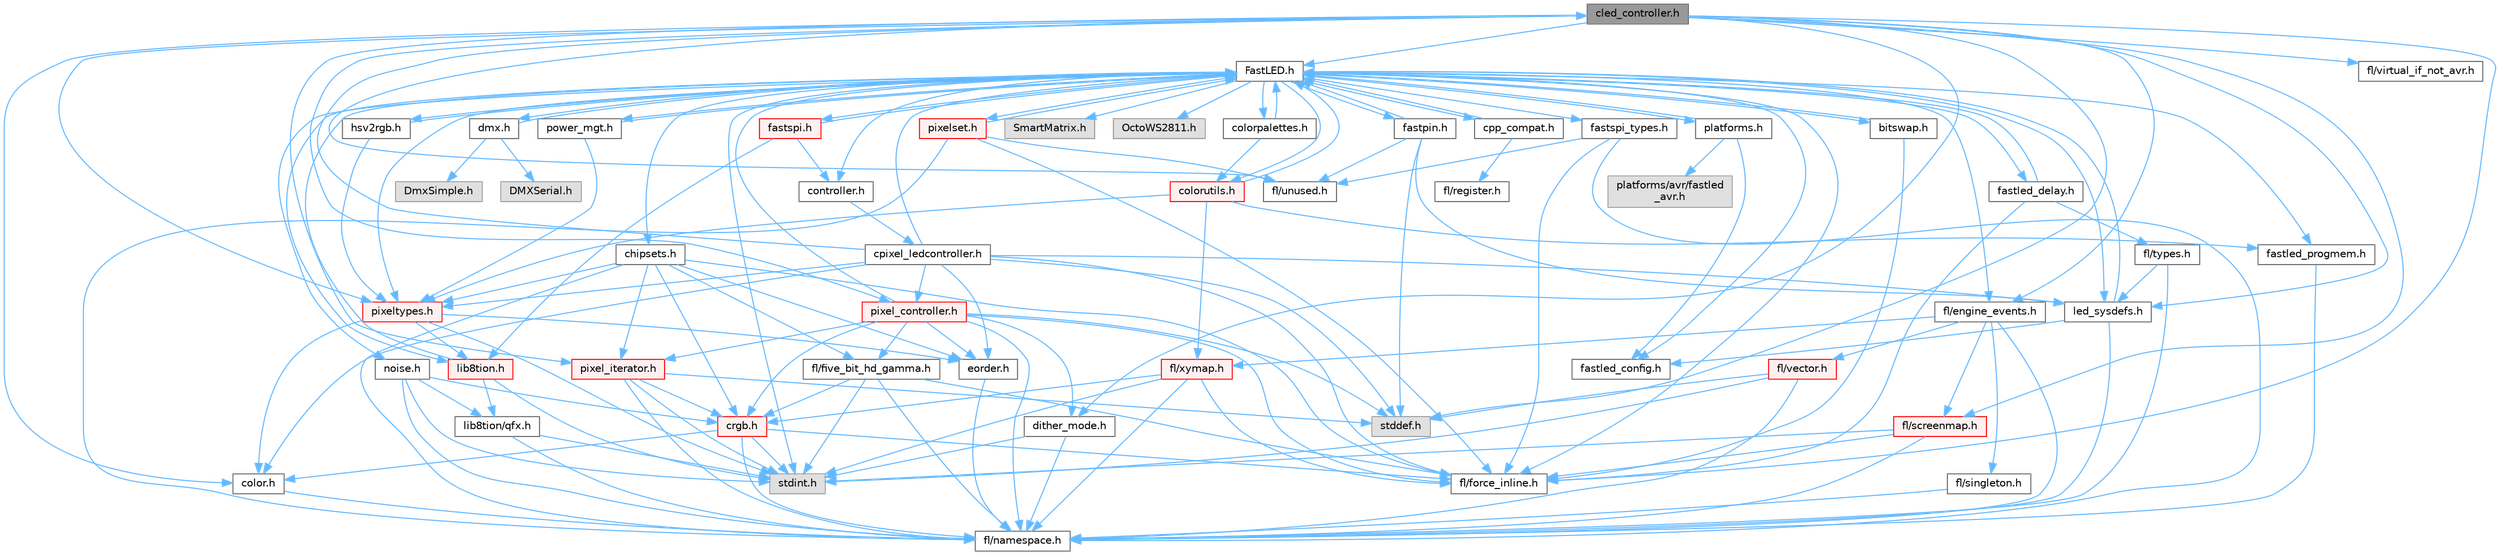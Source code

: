 digraph "cled_controller.h"
{
 // INTERACTIVE_SVG=YES
 // LATEX_PDF_SIZE
  bgcolor="transparent";
  edge [fontname=Helvetica,fontsize=10,labelfontname=Helvetica,labelfontsize=10];
  node [fontname=Helvetica,fontsize=10,shape=box,height=0.2,width=0.4];
  Node1 [id="Node000001",label="cled_controller.h",height=0.2,width=0.4,color="gray40", fillcolor="grey60", style="filled", fontcolor="black",tooltip="base definitions used by led controllers for writing out led data"];
  Node1 -> Node2 [id="edge1_Node000001_Node000002",color="steelblue1",style="solid",tooltip=" "];
  Node2 [id="Node000002",label="stddef.h",height=0.2,width=0.4,color="grey60", fillcolor="#E0E0E0", style="filled",tooltip=" "];
  Node1 -> Node3 [id="edge2_Node000001_Node000003",color="steelblue1",style="solid",tooltip=" "];
  Node3 [id="Node000003",label="FastLED.h",height=0.2,width=0.4,color="grey40", fillcolor="white", style="filled",URL="$db/d97/_fast_l_e_d_8h.html",tooltip="central include file for FastLED, defines the CFastLED class/object"];
  Node3 -> Node4 [id="edge3_Node000003_Node000004",color="steelblue1",style="solid",tooltip=" "];
  Node4 [id="Node000004",label="stdint.h",height=0.2,width=0.4,color="grey60", fillcolor="#E0E0E0", style="filled",tooltip=" "];
  Node3 -> Node5 [id="edge4_Node000003_Node000005",color="steelblue1",style="solid",tooltip=" "];
  Node5 [id="Node000005",label="SmartMatrix.h",height=0.2,width=0.4,color="grey60", fillcolor="#E0E0E0", style="filled",tooltip=" "];
  Node3 -> Node6 [id="edge5_Node000003_Node000006",color="steelblue1",style="solid",tooltip=" "];
  Node6 [id="Node000006",label="OctoWS2811.h",height=0.2,width=0.4,color="grey60", fillcolor="#E0E0E0", style="filled",tooltip=" "];
  Node3 -> Node7 [id="edge6_Node000003_Node000007",color="steelblue1",style="solid",tooltip=" "];
  Node7 [id="Node000007",label="fl/force_inline.h",height=0.2,width=0.4,color="grey40", fillcolor="white", style="filled",URL="$d8/d2d/fl_2force__inline_8h.html",tooltip=" "];
  Node3 -> Node8 [id="edge7_Node000003_Node000008",color="steelblue1",style="solid",tooltip=" "];
  Node8 [id="Node000008",label="cpp_compat.h",height=0.2,width=0.4,color="grey40", fillcolor="white", style="filled",URL="$d9/d13/cpp__compat_8h.html",tooltip="Compatibility functions based on C++ version."];
  Node8 -> Node3 [id="edge8_Node000008_Node000003",color="steelblue1",style="solid",tooltip=" "];
  Node8 -> Node9 [id="edge9_Node000008_Node000009",color="steelblue1",style="solid",tooltip=" "];
  Node9 [id="Node000009",label="fl/register.h",height=0.2,width=0.4,color="grey40", fillcolor="white", style="filled",URL="$d8/dc1/fl_2register_8h.html",tooltip=" "];
  Node3 -> Node10 [id="edge10_Node000003_Node000010",color="steelblue1",style="solid",tooltip=" "];
  Node10 [id="Node000010",label="fastled_config.h",height=0.2,width=0.4,color="grey40", fillcolor="white", style="filled",URL="$d5/d11/fastled__config_8h.html",tooltip="Contains definitions that can be used to configure FastLED at compile time."];
  Node3 -> Node11 [id="edge11_Node000003_Node000011",color="steelblue1",style="solid",tooltip=" "];
  Node11 [id="Node000011",label="led_sysdefs.h",height=0.2,width=0.4,color="grey40", fillcolor="white", style="filled",URL="$d9/d3e/led__sysdefs_8h.html",tooltip="Determines which platform system definitions to include."];
  Node11 -> Node3 [id="edge12_Node000011_Node000003",color="steelblue1",style="solid",tooltip=" "];
  Node11 -> Node10 [id="edge13_Node000011_Node000010",color="steelblue1",style="solid",tooltip=" "];
  Node11 -> Node12 [id="edge14_Node000011_Node000012",color="steelblue1",style="solid",tooltip=" "];
  Node12 [id="Node000012",label="fl/namespace.h",height=0.2,width=0.4,color="grey40", fillcolor="white", style="filled",URL="$df/d2a/namespace_8h.html",tooltip="Implements the FastLED namespace macros."];
  Node3 -> Node13 [id="edge15_Node000003_Node000013",color="steelblue1",style="solid",tooltip=" "];
  Node13 [id="Node000013",label="fastled_delay.h",height=0.2,width=0.4,color="grey40", fillcolor="white", style="filled",URL="$d0/da8/fastled__delay_8h.html",tooltip="Utility functions and classes for managing delay cycles."];
  Node13 -> Node3 [id="edge16_Node000013_Node000003",color="steelblue1",style="solid",tooltip=" "];
  Node13 -> Node14 [id="edge17_Node000013_Node000014",color="steelblue1",style="solid",tooltip=" "];
  Node14 [id="Node000014",label="fl/types.h",height=0.2,width=0.4,color="grey40", fillcolor="white", style="filled",URL="$d7/da1/fl_2types_8h.html",tooltip=" "];
  Node14 -> Node11 [id="edge18_Node000014_Node000011",color="steelblue1",style="solid",tooltip=" "];
  Node14 -> Node12 [id="edge19_Node000014_Node000012",color="steelblue1",style="solid",tooltip=" "];
  Node13 -> Node7 [id="edge20_Node000013_Node000007",color="steelblue1",style="solid",tooltip=" "];
  Node3 -> Node15 [id="edge21_Node000003_Node000015",color="steelblue1",style="solid",tooltip=" "];
  Node15 [id="Node000015",label="bitswap.h",height=0.2,width=0.4,color="grey40", fillcolor="white", style="filled",URL="$de/ded/bitswap_8h.html",tooltip="Functions for doing a rotation of bits/bytes used by parallel output."];
  Node15 -> Node3 [id="edge22_Node000015_Node000003",color="steelblue1",style="solid",tooltip=" "];
  Node15 -> Node7 [id="edge23_Node000015_Node000007",color="steelblue1",style="solid",tooltip=" "];
  Node3 -> Node16 [id="edge24_Node000003_Node000016",color="steelblue1",style="solid",tooltip=" "];
  Node16 [id="Node000016",label="controller.h",height=0.2,width=0.4,color="grey40", fillcolor="white", style="filled",URL="$d2/dd9/controller_8h.html",tooltip="deprecated: base definitions used by led controllers for writing out led data"];
  Node16 -> Node17 [id="edge25_Node000016_Node000017",color="steelblue1",style="solid",tooltip=" "];
  Node17 [id="Node000017",label="cpixel_ledcontroller.h",height=0.2,width=0.4,color="grey40", fillcolor="white", style="filled",URL="$d9/d57/cpixel__ledcontroller_8h.html",tooltip="defines the templated version of the CLEDController class"];
  Node17 -> Node2 [id="edge26_Node000017_Node000002",color="steelblue1",style="solid",tooltip=" "];
  Node17 -> Node3 [id="edge27_Node000017_Node000003",color="steelblue1",style="solid",tooltip=" "];
  Node17 -> Node11 [id="edge28_Node000017_Node000011",color="steelblue1",style="solid",tooltip=" "];
  Node17 -> Node18 [id="edge29_Node000017_Node000018",color="steelblue1",style="solid",tooltip=" "];
  Node18 [id="Node000018",label="pixeltypes.h",height=0.2,width=0.4,color="red", fillcolor="#FFF0F0", style="filled",URL="$d2/dba/pixeltypes_8h.html",tooltip="Includes defintions for RGB and HSV pixels."];
  Node18 -> Node4 [id="edge30_Node000018_Node000004",color="steelblue1",style="solid",tooltip=" "];
  Node18 -> Node19 [id="edge31_Node000018_Node000019",color="steelblue1",style="solid",tooltip=" "];
  Node19 [id="Node000019",label="lib8tion.h",height=0.2,width=0.4,color="red", fillcolor="#FFF0F0", style="filled",URL="$df/da5/lib8tion_8h.html",tooltip="Fast, efficient 8-bit math functions specifically designed for high-performance LED programming."];
  Node19 -> Node3 [id="edge32_Node000019_Node000003",color="steelblue1",style="solid",tooltip=" "];
  Node19 -> Node4 [id="edge33_Node000019_Node000004",color="steelblue1",style="solid",tooltip=" "];
  Node19 -> Node22 [id="edge34_Node000019_Node000022",color="steelblue1",style="solid",tooltip=" "];
  Node22 [id="Node000022",label="lib8tion/qfx.h",height=0.2,width=0.4,color="grey40", fillcolor="white", style="filled",URL="$d2/d19/qfx_8h.html",tooltip=" "];
  Node22 -> Node4 [id="edge35_Node000022_Node000004",color="steelblue1",style="solid",tooltip=" "];
  Node22 -> Node12 [id="edge36_Node000022_Node000012",color="steelblue1",style="solid",tooltip=" "];
  Node18 -> Node28 [id="edge37_Node000018_Node000028",color="steelblue1",style="solid",tooltip=" "];
  Node28 [id="Node000028",label="color.h",height=0.2,width=0.4,color="grey40", fillcolor="white", style="filled",URL="$d2/d6b/src_2color_8h.html",tooltip="Contains definitions for color correction and temperature."];
  Node28 -> Node12 [id="edge38_Node000028_Node000012",color="steelblue1",style="solid",tooltip=" "];
  Node18 -> Node33 [id="edge39_Node000018_Node000033",color="steelblue1",style="solid",tooltip=" "];
  Node33 [id="Node000033",label="eorder.h",height=0.2,width=0.4,color="grey40", fillcolor="white", style="filled",URL="$db/d07/eorder_8h.html",tooltip="Defines color channel ordering enumerations."];
  Node33 -> Node12 [id="edge40_Node000033_Node000012",color="steelblue1",style="solid",tooltip=" "];
  Node17 -> Node28 [id="edge41_Node000017_Node000028",color="steelblue1",style="solid",tooltip=" "];
  Node17 -> Node33 [id="edge42_Node000017_Node000033",color="steelblue1",style="solid",tooltip=" "];
  Node17 -> Node7 [id="edge43_Node000017_Node000007",color="steelblue1",style="solid",tooltip=" "];
  Node17 -> Node42 [id="edge44_Node000017_Node000042",color="steelblue1",style="solid",tooltip=" "];
  Node42 [id="Node000042",label="pixel_controller.h",height=0.2,width=0.4,color="red", fillcolor="#FFF0F0", style="filled",URL="$d5/d4d/pixel__controller_8h.html",tooltip="Low level pixel data writing class."];
  Node42 -> Node2 [id="edge45_Node000042_Node000002",color="steelblue1",style="solid",tooltip=" "];
  Node42 -> Node3 [id="edge46_Node000042_Node000003",color="steelblue1",style="solid",tooltip=" "];
  Node42 -> Node44 [id="edge47_Node000042_Node000044",color="steelblue1",style="solid",tooltip=" "];
  Node44 [id="Node000044",label="fl/five_bit_hd_gamma.h",height=0.2,width=0.4,color="grey40", fillcolor="white", style="filled",URL="$dc/d44/five__bit__hd__gamma_8h.html",tooltip="Declares functions for five-bit gamma correction."];
  Node44 -> Node4 [id="edge48_Node000044_Node000004",color="steelblue1",style="solid",tooltip=" "];
  Node44 -> Node12 [id="edge49_Node000044_Node000012",color="steelblue1",style="solid",tooltip=" "];
  Node44 -> Node7 [id="edge50_Node000044_Node000007",color="steelblue1",style="solid",tooltip=" "];
  Node44 -> Node26 [id="edge51_Node000044_Node000026",color="steelblue1",style="solid",tooltip=" "];
  Node26 [id="Node000026",label="crgb.h",height=0.2,width=0.4,color="red", fillcolor="#FFF0F0", style="filled",URL="$db/dd1/crgb_8h.html",tooltip="Defines the red, green, and blue (RGB) pixel struct."];
  Node26 -> Node4 [id="edge52_Node000026_Node000004",color="steelblue1",style="solid",tooltip=" "];
  Node26 -> Node12 [id="edge53_Node000026_Node000012",color="steelblue1",style="solid",tooltip=" "];
  Node26 -> Node28 [id="edge54_Node000026_Node000028",color="steelblue1",style="solid",tooltip=" "];
  Node26 -> Node7 [id="edge55_Node000026_Node000007",color="steelblue1",style="solid",tooltip=" "];
  Node42 -> Node7 [id="edge56_Node000042_Node000007",color="steelblue1",style="solid",tooltip=" "];
  Node42 -> Node12 [id="edge57_Node000042_Node000012",color="steelblue1",style="solid",tooltip=" "];
  Node42 -> Node33 [id="edge58_Node000042_Node000033",color="steelblue1",style="solid",tooltip=" "];
  Node42 -> Node45 [id="edge59_Node000042_Node000045",color="steelblue1",style="solid",tooltip=" "];
  Node45 [id="Node000045",label="dither_mode.h",height=0.2,width=0.4,color="grey40", fillcolor="white", style="filled",URL="$d8/d90/dither__mode_8h.html",tooltip="Declares dithering options and types."];
  Node45 -> Node4 [id="edge60_Node000045_Node000004",color="steelblue1",style="solid",tooltip=" "];
  Node45 -> Node12 [id="edge61_Node000045_Node000012",color="steelblue1",style="solid",tooltip=" "];
  Node42 -> Node46 [id="edge62_Node000042_Node000046",color="steelblue1",style="solid",tooltip=" "];
  Node46 [id="Node000046",label="pixel_iterator.h",height=0.2,width=0.4,color="red", fillcolor="#FFF0F0", style="filled",URL="$d8/d6c/pixel__iterator_8h.html",tooltip="Non-templated low level pixel data writing class."];
  Node46 -> Node2 [id="edge63_Node000046_Node000002",color="steelblue1",style="solid",tooltip=" "];
  Node46 -> Node4 [id="edge64_Node000046_Node000004",color="steelblue1",style="solid",tooltip=" "];
  Node46 -> Node12 [id="edge65_Node000046_Node000012",color="steelblue1",style="solid",tooltip=" "];
  Node46 -> Node26 [id="edge66_Node000046_Node000026",color="steelblue1",style="solid",tooltip=" "];
  Node42 -> Node26 [id="edge67_Node000042_Node000026",color="steelblue1",style="solid",tooltip=" "];
  Node17 -> Node1 [id="edge68_Node000017_Node000001",color="steelblue1",style="solid",tooltip=" "];
  Node3 -> Node47 [id="edge69_Node000003_Node000047",color="steelblue1",style="solid",tooltip=" "];
  Node47 [id="Node000047",label="fastpin.h",height=0.2,width=0.4,color="grey40", fillcolor="white", style="filled",URL="$db/d65/fastpin_8h.html",tooltip="Class base definitions for defining fast pin access."];
  Node47 -> Node3 [id="edge70_Node000047_Node000003",color="steelblue1",style="solid",tooltip=" "];
  Node47 -> Node11 [id="edge71_Node000047_Node000011",color="steelblue1",style="solid",tooltip=" "];
  Node47 -> Node2 [id="edge72_Node000047_Node000002",color="steelblue1",style="solid",tooltip=" "];
  Node47 -> Node48 [id="edge73_Node000047_Node000048",color="steelblue1",style="solid",tooltip=" "];
  Node48 [id="Node000048",label="fl/unused.h",height=0.2,width=0.4,color="grey40", fillcolor="white", style="filled",URL="$d8/d4b/unused_8h.html",tooltip=" "];
  Node3 -> Node49 [id="edge74_Node000003_Node000049",color="steelblue1",style="solid",tooltip=" "];
  Node49 [id="Node000049",label="fastspi_types.h",height=0.2,width=0.4,color="grey40", fillcolor="white", style="filled",URL="$d2/ddb/fastspi__types_8h.html",tooltip="Data types and constants used by SPI interfaces."];
  Node49 -> Node7 [id="edge75_Node000049_Node000007",color="steelblue1",style="solid",tooltip=" "];
  Node49 -> Node12 [id="edge76_Node000049_Node000012",color="steelblue1",style="solid",tooltip=" "];
  Node49 -> Node48 [id="edge77_Node000049_Node000048",color="steelblue1",style="solid",tooltip=" "];
  Node3 -> Node50 [id="edge78_Node000003_Node000050",color="steelblue1",style="solid",tooltip=" "];
  Node50 [id="Node000050",label="dmx.h",height=0.2,width=0.4,color="grey40", fillcolor="white", style="filled",URL="$d3/de1/dmx_8h.html",tooltip="Defines the DMX512-based LED controllers."];
  Node50 -> Node3 [id="edge79_Node000050_Node000003",color="steelblue1",style="solid",tooltip=" "];
  Node50 -> Node51 [id="edge80_Node000050_Node000051",color="steelblue1",style="solid",tooltip=" "];
  Node51 [id="Node000051",label="DmxSimple.h",height=0.2,width=0.4,color="grey60", fillcolor="#E0E0E0", style="filled",tooltip=" "];
  Node50 -> Node52 [id="edge81_Node000050_Node000052",color="steelblue1",style="solid",tooltip=" "];
  Node52 [id="Node000052",label="DMXSerial.h",height=0.2,width=0.4,color="grey60", fillcolor="#E0E0E0", style="filled",tooltip=" "];
  Node3 -> Node53 [id="edge82_Node000003_Node000053",color="steelblue1",style="solid",tooltip=" "];
  Node53 [id="Node000053",label="platforms.h",height=0.2,width=0.4,color="grey40", fillcolor="white", style="filled",URL="$da/dc9/platforms_8h.html",tooltip="Determines which platforms headers to include."];
  Node53 -> Node3 [id="edge83_Node000053_Node000003",color="steelblue1",style="solid",tooltip=" "];
  Node53 -> Node10 [id="edge84_Node000053_Node000010",color="steelblue1",style="solid",tooltip=" "];
  Node53 -> Node54 [id="edge85_Node000053_Node000054",color="steelblue1",style="solid",tooltip=" "];
  Node54 [id="Node000054",label="platforms/avr/fastled\l_avr.h",height=0.2,width=0.4,color="grey60", fillcolor="#E0E0E0", style="filled",tooltip=" "];
  Node3 -> Node55 [id="edge86_Node000003_Node000055",color="steelblue1",style="solid",tooltip=" "];
  Node55 [id="Node000055",label="fastled_progmem.h",height=0.2,width=0.4,color="grey40", fillcolor="white", style="filled",URL="$df/dab/fastled__progmem_8h.html",tooltip="Wrapper definitions to allow seamless use of PROGMEM in environments that have it."];
  Node55 -> Node12 [id="edge87_Node000055_Node000012",color="steelblue1",style="solid",tooltip=" "];
  Node3 -> Node19 [id="edge88_Node000003_Node000019",color="steelblue1",style="solid",tooltip=" "];
  Node3 -> Node18 [id="edge89_Node000003_Node000018",color="steelblue1",style="solid",tooltip=" "];
  Node3 -> Node56 [id="edge90_Node000003_Node000056",color="steelblue1",style="solid",tooltip=" "];
  Node56 [id="Node000056",label="hsv2rgb.h",height=0.2,width=0.4,color="grey40", fillcolor="white", style="filled",URL="$de/d9a/hsv2rgb_8h.html",tooltip="Functions to convert from the HSV colorspace to the RGB colorspace."];
  Node56 -> Node3 [id="edge91_Node000056_Node000003",color="steelblue1",style="solid",tooltip=" "];
  Node56 -> Node18 [id="edge92_Node000056_Node000018",color="steelblue1",style="solid",tooltip=" "];
  Node3 -> Node57 [id="edge93_Node000003_Node000057",color="steelblue1",style="solid",tooltip=" "];
  Node57 [id="Node000057",label="colorutils.h",height=0.2,width=0.4,color="red", fillcolor="#FFF0F0", style="filled",URL="$d1/dfb/colorutils_8h.html",tooltip="Utility functions for color fill, palettes, blending, and more."];
  Node57 -> Node3 [id="edge94_Node000057_Node000003",color="steelblue1",style="solid",tooltip=" "];
  Node57 -> Node18 [id="edge95_Node000057_Node000018",color="steelblue1",style="solid",tooltip=" "];
  Node57 -> Node55 [id="edge96_Node000057_Node000055",color="steelblue1",style="solid",tooltip=" "];
  Node57 -> Node58 [id="edge97_Node000057_Node000058",color="steelblue1",style="solid",tooltip=" "];
  Node58 [id="Node000058",label="fl/xymap.h",height=0.2,width=0.4,color="red", fillcolor="#FFF0F0", style="filled",URL="$d6/dc9/fl_2xymap_8h.html",tooltip=" "];
  Node58 -> Node4 [id="edge98_Node000058_Node000004",color="steelblue1",style="solid",tooltip=" "];
  Node58 -> Node26 [id="edge99_Node000058_Node000026",color="steelblue1",style="solid",tooltip=" "];
  Node58 -> Node7 [id="edge100_Node000058_Node000007",color="steelblue1",style="solid",tooltip=" "];
  Node58 -> Node12 [id="edge101_Node000058_Node000012",color="steelblue1",style="solid",tooltip=" "];
  Node3 -> Node63 [id="edge102_Node000003_Node000063",color="steelblue1",style="solid",tooltip=" "];
  Node63 [id="Node000063",label="pixelset.h",height=0.2,width=0.4,color="red", fillcolor="#FFF0F0", style="filled",URL="$d4/d46/pixelset_8h.html",tooltip="Declares classes for managing logical groups of LEDs."];
  Node63 -> Node3 [id="edge103_Node000063_Node000003",color="steelblue1",style="solid",tooltip=" "];
  Node63 -> Node7 [id="edge104_Node000063_Node000007",color="steelblue1",style="solid",tooltip=" "];
  Node63 -> Node48 [id="edge105_Node000063_Node000048",color="steelblue1",style="solid",tooltip=" "];
  Node63 -> Node12 [id="edge106_Node000063_Node000012",color="steelblue1",style="solid",tooltip=" "];
  Node3 -> Node65 [id="edge107_Node000003_Node000065",color="steelblue1",style="solid",tooltip=" "];
  Node65 [id="Node000065",label="colorpalettes.h",height=0.2,width=0.4,color="grey40", fillcolor="white", style="filled",URL="$dc/dcc/colorpalettes_8h.html",tooltip="Declarations for the predefined color palettes supplied by FastLED."];
  Node65 -> Node3 [id="edge108_Node000065_Node000003",color="steelblue1",style="solid",tooltip=" "];
  Node65 -> Node57 [id="edge109_Node000065_Node000057",color="steelblue1",style="solid",tooltip=" "];
  Node3 -> Node66 [id="edge110_Node000003_Node000066",color="steelblue1",style="solid",tooltip=" "];
  Node66 [id="Node000066",label="noise.h",height=0.2,width=0.4,color="grey40", fillcolor="white", style="filled",URL="$d1/d31/noise_8h.html",tooltip="Functions to generate and fill arrays with noise."];
  Node66 -> Node4 [id="edge111_Node000066_Node000004",color="steelblue1",style="solid",tooltip=" "];
  Node66 -> Node26 [id="edge112_Node000066_Node000026",color="steelblue1",style="solid",tooltip=" "];
  Node66 -> Node12 [id="edge113_Node000066_Node000012",color="steelblue1",style="solid",tooltip=" "];
  Node66 -> Node22 [id="edge114_Node000066_Node000022",color="steelblue1",style="solid",tooltip=" "];
  Node3 -> Node67 [id="edge115_Node000003_Node000067",color="steelblue1",style="solid",tooltip=" "];
  Node67 [id="Node000067",label="power_mgt.h",height=0.2,width=0.4,color="grey40", fillcolor="white", style="filled",URL="$dc/d5b/power__mgt_8h.html",tooltip="Functions to limit the power used by FastLED."];
  Node67 -> Node3 [id="edge116_Node000067_Node000003",color="steelblue1",style="solid",tooltip=" "];
  Node67 -> Node18 [id="edge117_Node000067_Node000018",color="steelblue1",style="solid",tooltip=" "];
  Node3 -> Node68 [id="edge118_Node000003_Node000068",color="steelblue1",style="solid",tooltip=" "];
  Node68 [id="Node000068",label="fastspi.h",height=0.2,width=0.4,color="red", fillcolor="#FFF0F0", style="filled",URL="$d6/ddc/fastspi_8h.html",tooltip="Serial peripheral interface (SPI) definitions per platform."];
  Node68 -> Node3 [id="edge119_Node000068_Node000003",color="steelblue1",style="solid",tooltip=" "];
  Node68 -> Node16 [id="edge120_Node000068_Node000016",color="steelblue1",style="solid",tooltip=" "];
  Node68 -> Node19 [id="edge121_Node000068_Node000019",color="steelblue1",style="solid",tooltip=" "];
  Node3 -> Node70 [id="edge122_Node000003_Node000070",color="steelblue1",style="solid",tooltip=" "];
  Node70 [id="Node000070",label="chipsets.h",height=0.2,width=0.4,color="grey40", fillcolor="white", style="filled",URL="$db/d66/chipsets_8h.html",tooltip="Contains the bulk of the definitions for the various LED chipsets supported."];
  Node70 -> Node18 [id="edge123_Node000070_Node000018",color="steelblue1",style="solid",tooltip=" "];
  Node70 -> Node44 [id="edge124_Node000070_Node000044",color="steelblue1",style="solid",tooltip=" "];
  Node70 -> Node7 [id="edge125_Node000070_Node000007",color="steelblue1",style="solid",tooltip=" "];
  Node70 -> Node46 [id="edge126_Node000070_Node000046",color="steelblue1",style="solid",tooltip=" "];
  Node70 -> Node26 [id="edge127_Node000070_Node000026",color="steelblue1",style="solid",tooltip=" "];
  Node70 -> Node33 [id="edge128_Node000070_Node000033",color="steelblue1",style="solid",tooltip=" "];
  Node70 -> Node12 [id="edge129_Node000070_Node000012",color="steelblue1",style="solid",tooltip=" "];
  Node3 -> Node71 [id="edge130_Node000003_Node000071",color="steelblue1",style="solid",tooltip=" "];
  Node71 [id="Node000071",label="fl/engine_events.h",height=0.2,width=0.4,color="grey40", fillcolor="white", style="filled",URL="$dc/dd9/fl_2engine__events_8h.html",tooltip=" "];
  Node71 -> Node38 [id="edge131_Node000071_Node000038",color="steelblue1",style="solid",tooltip=" "];
  Node38 [id="Node000038",label="fl/vector.h",height=0.2,width=0.4,color="red", fillcolor="#FFF0F0", style="filled",URL="$d6/d68/vector_8h.html",tooltip=" "];
  Node38 -> Node4 [id="edge132_Node000038_Node000004",color="steelblue1",style="solid",tooltip=" "];
  Node38 -> Node2 [id="edge133_Node000038_Node000002",color="steelblue1",style="solid",tooltip=" "];
  Node38 -> Node12 [id="edge134_Node000038_Node000012",color="steelblue1",style="solid",tooltip=" "];
  Node71 -> Node72 [id="edge135_Node000071_Node000072",color="steelblue1",style="solid",tooltip=" "];
  Node72 [id="Node000072",label="fl/singleton.h",height=0.2,width=0.4,color="grey40", fillcolor="white", style="filled",URL="$d0/dae/fl_2singleton_8h.html",tooltip=" "];
  Node72 -> Node12 [id="edge136_Node000072_Node000012",color="steelblue1",style="solid",tooltip=" "];
  Node71 -> Node58 [id="edge137_Node000071_Node000058",color="steelblue1",style="solid",tooltip=" "];
  Node71 -> Node73 [id="edge138_Node000071_Node000073",color="steelblue1",style="solid",tooltip=" "];
  Node73 [id="Node000073",label="fl/screenmap.h",height=0.2,width=0.4,color="red", fillcolor="#FFF0F0", style="filled",URL="$d7/d0d/fl_2screenmap_8h.html",tooltip=" "];
  Node73 -> Node4 [id="edge139_Node000073_Node000004",color="steelblue1",style="solid",tooltip=" "];
  Node73 -> Node7 [id="edge140_Node000073_Node000007",color="steelblue1",style="solid",tooltip=" "];
  Node73 -> Node12 [id="edge141_Node000073_Node000012",color="steelblue1",style="solid",tooltip=" "];
  Node71 -> Node12 [id="edge142_Node000071_Node000012",color="steelblue1",style="solid",tooltip=" "];
  Node1 -> Node11 [id="edge143_Node000001_Node000011",color="steelblue1",style="solid",tooltip=" "];
  Node1 -> Node18 [id="edge144_Node000001_Node000018",color="steelblue1",style="solid",tooltip=" "];
  Node1 -> Node28 [id="edge145_Node000001_Node000028",color="steelblue1",style="solid",tooltip=" "];
  Node1 -> Node7 [id="edge146_Node000001_Node000007",color="steelblue1",style="solid",tooltip=" "];
  Node1 -> Node48 [id="edge147_Node000001_Node000048",color="steelblue1",style="solid",tooltip=" "];
  Node1 -> Node42 [id="edge148_Node000001_Node000042",color="steelblue1",style="solid",tooltip=" "];
  Node1 -> Node45 [id="edge149_Node000001_Node000045",color="steelblue1",style="solid",tooltip=" "];
  Node1 -> Node46 [id="edge150_Node000001_Node000046",color="steelblue1",style="solid",tooltip=" "];
  Node1 -> Node71 [id="edge151_Node000001_Node000071",color="steelblue1",style="solid",tooltip=" "];
  Node1 -> Node73 [id="edge152_Node000001_Node000073",color="steelblue1",style="solid",tooltip=" "];
  Node1 -> Node80 [id="edge153_Node000001_Node000080",color="steelblue1",style="solid",tooltip=" "];
  Node80 [id="Node000080",label="fl/virtual_if_not_avr.h",height=0.2,width=0.4,color="grey40", fillcolor="white", style="filled",URL="$da/ddb/virtual__if__not__avr_8h.html",tooltip=" "];
}
